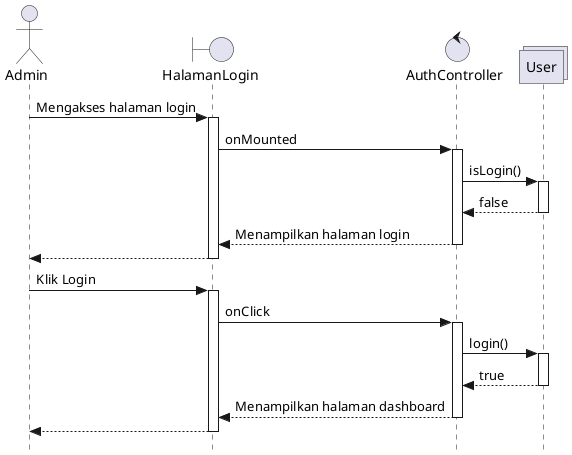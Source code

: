 @startuml "proyek"
skinparam style strictuml

actor Admin
boundary HalamanLogin as View
control AuthController as Controller
collections User as Collection

Admin -> View ++ : Mengakses halaman login
  View -> Controller ++: onMounted
    Controller -> Collection ++ : isLogin()
    return false
  return Menampilkan halaman login
return

Admin -> View ++ : Klik Login
  View -> Controller ++: onClick
    Controller -> Collection ++ : login()
    return true
  return Menampilkan halaman dashboard
return

@enduml